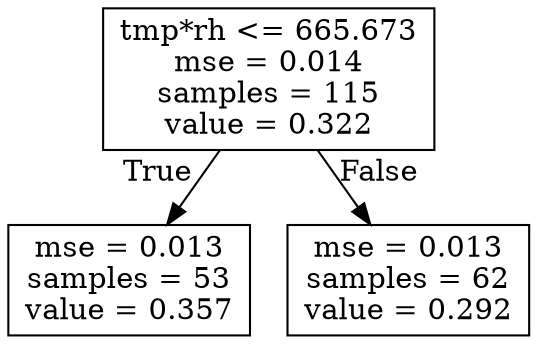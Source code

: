 digraph Tree {
node [shape=box] ;
0 [label="tmp*rh <= 665.673\nmse = 0.014\nsamples = 115\nvalue = 0.322"] ;
1 [label="mse = 0.013\nsamples = 53\nvalue = 0.357"] ;
0 -> 1 [labeldistance=2.5, labelangle=45, headlabel="True"] ;
2 [label="mse = 0.013\nsamples = 62\nvalue = 0.292"] ;
0 -> 2 [labeldistance=2.5, labelangle=-45, headlabel="False"] ;
}
